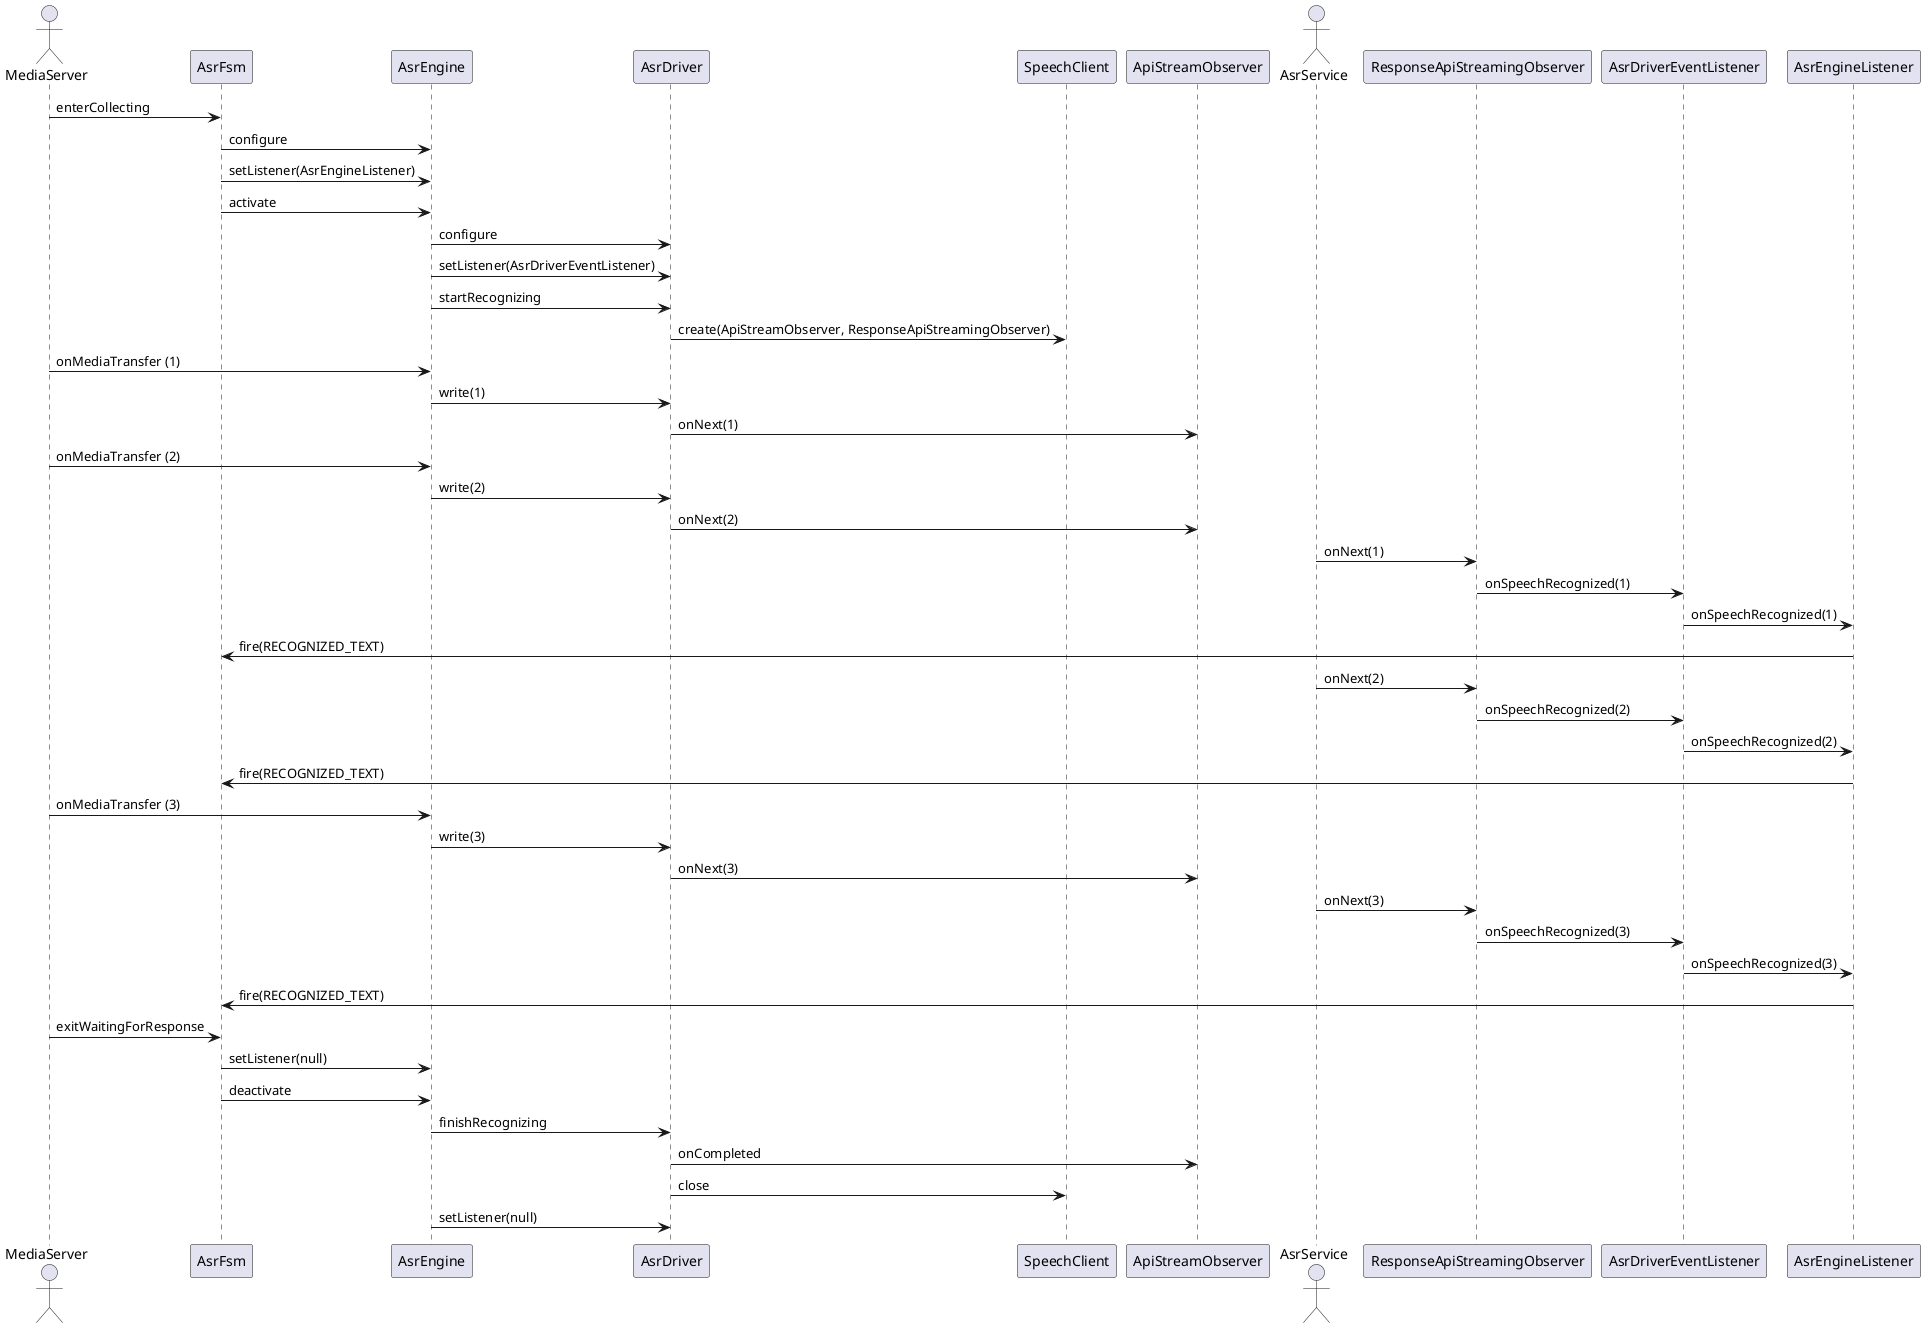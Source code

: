 @startuml
actor MediaServer
MediaServer-> AsrFsm: enterCollecting
AsrFsm -> AsrEngine: configure
AsrFsm -> AsrEngine: setListener(AsrEngineListener)
AsrFsm -> AsrEngine: activate
AsrEngine -> AsrDriver: configure
AsrEngine -> AsrDriver: setListener(AsrDriverEventListener)
AsrEngine -> AsrDriver: startRecognizing
AsrDriver -> SpeechClient: create(ApiStreamObserver, ResponseApiStreamingObserver)
MediaServer -> AsrEngine: onMediaTransfer (1)
AsrEngine -> AsrDriver: write(1)
AsrDriver -> ApiStreamObserver : onNext(1)
MediaServer -> AsrEngine: onMediaTransfer (2)
AsrEngine -> AsrDriver: write(2)
AsrDriver -> ApiStreamObserver : onNext(2)
actor AsrService
AsrService-> ResponseApiStreamingObserver: onNext(1)
ResponseApiStreamingObserver -> AsrDriverEventListener: onSpeechRecognized(1)
AsrDriverEventListener -> AsrEngineListener: onSpeechRecognized(1)
AsrEngineListener -> AsrFsm: fire(RECOGNIZED_TEXT)
AsrService-> ResponseApiStreamingObserver: onNext(2)
ResponseApiStreamingObserver -> AsrDriverEventListener: onSpeechRecognized(2)
AsrDriverEventListener -> AsrEngineListener: onSpeechRecognized(2)
AsrEngineListener -> AsrFsm: fire(RECOGNIZED_TEXT)
MediaServer -> AsrEngine: onMediaTransfer (3)
AsrEngine -> AsrDriver: write(3)
AsrDriver -> ApiStreamObserver : onNext(3)
AsrService -> ResponseApiStreamingObserver: onNext(3)
ResponseApiStreamingObserver -> AsrDriverEventListener: onSpeechRecognized(3)
AsrDriverEventListener -> AsrEngineListener: onSpeechRecognized(3)
AsrEngineListener -> AsrFsm: fire(RECOGNIZED_TEXT)
MediaServer -> AsrFsm: exitWaitingForResponse
AsrFsm -> AsrEngine: setListener(null)
AsrFsm -> AsrEngine: deactivate
AsrEngine -> AsrDriver: finishRecognizing
AsrDriver -> ApiStreamObserver: onCompleted
AsrDriver -> SpeechClient: close
AsrEngine -> AsrDriver: setListener(null)
@enduml